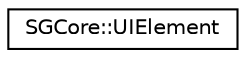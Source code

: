 digraph "Graphical Class Hierarchy"
{
 // LATEX_PDF_SIZE
  edge [fontname="Helvetica",fontsize="10",labelfontname="Helvetica",labelfontsize="10"];
  node [fontname="Helvetica",fontsize="10",shape=record];
  rankdir="LR";
  Node0 [label="SGCore::UIElement",height=0.2,width=0.4,color="black", fillcolor="white", style="filled",URL="$structSGCore_1_1UIElement.html",tooltip=" "];
}
